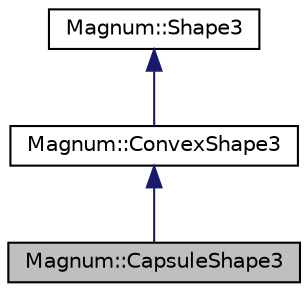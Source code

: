 digraph "Magnum::CapsuleShape3"
{
  edge [fontname="Helvetica",fontsize="10",labelfontname="Helvetica",labelfontsize="10"];
  node [fontname="Helvetica",fontsize="10",shape=record];
  Node1 [label="Magnum::CapsuleShape3",height=0.2,width=0.4,color="black", fillcolor="grey75", style="filled", fontcolor="black"];
  Node2 -> Node1 [dir="back",color="midnightblue",fontsize="10",style="solid",fontname="Helvetica"];
  Node2 [label="Magnum::ConvexShape3",height=0.2,width=0.4,color="black", fillcolor="white", style="filled",URL="$class_magnum_1_1_convex_shape3.html",tooltip="ConvexShape3. "];
  Node3 -> Node2 [dir="back",color="midnightblue",fontsize="10",style="solid",fontname="Helvetica"];
  Node3 [label="Magnum::Shape3",height=0.2,width=0.4,color="black", fillcolor="white", style="filled",URL="$class_magnum_1_1_shape3.html",tooltip="Shape3. "];
}
